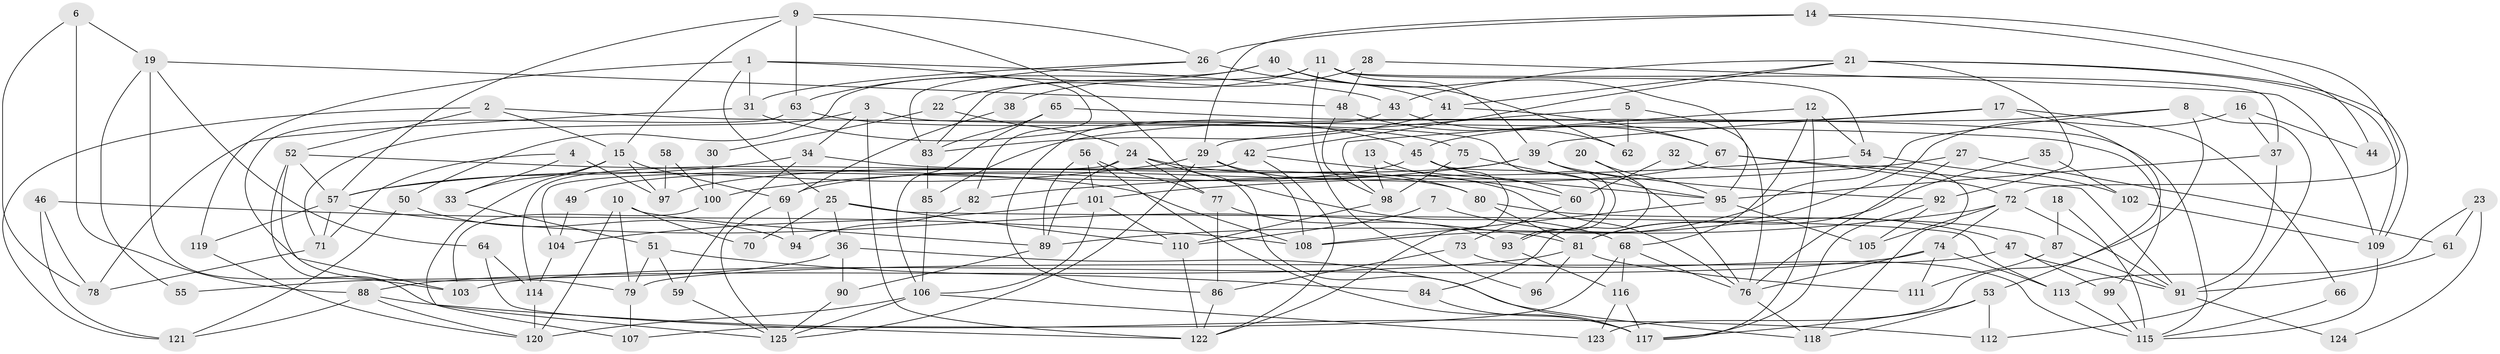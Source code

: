 // Generated by graph-tools (version 1.1) at 2025/11/02/27/25 16:11:18]
// undirected, 125 vertices, 250 edges
graph export_dot {
graph [start="1"]
  node [color=gray90,style=filled];
  1;
  2;
  3;
  4;
  5;
  6;
  7;
  8;
  9;
  10;
  11;
  12;
  13;
  14;
  15;
  16;
  17;
  18;
  19;
  20;
  21;
  22;
  23;
  24;
  25;
  26;
  27;
  28;
  29;
  30;
  31;
  32;
  33;
  34;
  35;
  36;
  37;
  38;
  39;
  40;
  41;
  42;
  43;
  44;
  45;
  46;
  47;
  48;
  49;
  50;
  51;
  52;
  53;
  54;
  55;
  56;
  57;
  58;
  59;
  60;
  61;
  62;
  63;
  64;
  65;
  66;
  67;
  68;
  69;
  70;
  71;
  72;
  73;
  74;
  75;
  76;
  77;
  78;
  79;
  80;
  81;
  82;
  83;
  84;
  85;
  86;
  87;
  88;
  89;
  90;
  91;
  92;
  93;
  94;
  95;
  96;
  97;
  98;
  99;
  100;
  101;
  102;
  103;
  104;
  105;
  106;
  107;
  108;
  109;
  110;
  111;
  112;
  113;
  114;
  115;
  116;
  117;
  118;
  119;
  120;
  121;
  122;
  123;
  124;
  125;
  1 -- 31;
  1 -- 119;
  1 -- 25;
  1 -- 43;
  1 -- 82;
  2 -- 15;
  2 -- 52;
  2 -- 99;
  2 -- 121;
  3 -- 93;
  3 -- 34;
  3 -- 71;
  3 -- 122;
  4 -- 33;
  4 -- 97;
  4 -- 71;
  5 -- 29;
  5 -- 62;
  5 -- 76;
  6 -- 78;
  6 -- 88;
  6 -- 19;
  7 -- 110;
  7 -- 47;
  8 -- 45;
  8 -- 108;
  8 -- 112;
  8 -- 123;
  9 -- 117;
  9 -- 57;
  9 -- 15;
  9 -- 26;
  9 -- 63;
  10 -- 79;
  10 -- 89;
  10 -- 70;
  10 -- 120;
  11 -- 83;
  11 -- 39;
  11 -- 22;
  11 -- 37;
  11 -- 54;
  11 -- 96;
  12 -- 98;
  12 -- 68;
  12 -- 54;
  12 -- 117;
  13 -- 60;
  13 -- 98;
  14 -- 29;
  14 -- 26;
  14 -- 44;
  14 -- 72;
  15 -- 69;
  15 -- 33;
  15 -- 97;
  15 -- 107;
  16 -- 37;
  16 -- 81;
  16 -- 44;
  17 -- 53;
  17 -- 85;
  17 -- 39;
  17 -- 66;
  18 -- 115;
  18 -- 87;
  19 -- 103;
  19 -- 48;
  19 -- 55;
  19 -- 64;
  20 -- 95;
  20 -- 84;
  21 -- 109;
  21 -- 109;
  21 -- 92;
  21 -- 41;
  21 -- 42;
  21 -- 43;
  22 -- 24;
  22 -- 30;
  23 -- 113;
  23 -- 61;
  23 -- 124;
  24 -- 89;
  24 -- 114;
  24 -- 68;
  24 -- 77;
  24 -- 80;
  25 -- 36;
  25 -- 70;
  25 -- 110;
  25 -- 113;
  26 -- 41;
  26 -- 31;
  26 -- 83;
  27 -- 101;
  27 -- 76;
  27 -- 61;
  28 -- 109;
  28 -- 48;
  28 -- 38;
  29 -- 125;
  29 -- 76;
  29 -- 57;
  29 -- 108;
  30 -- 100;
  31 -- 45;
  31 -- 78;
  32 -- 60;
  32 -- 118;
  33 -- 51;
  34 -- 80;
  34 -- 57;
  34 -- 59;
  35 -- 102;
  35 -- 81;
  36 -- 118;
  36 -- 90;
  36 -- 55;
  37 -- 91;
  37 -- 95;
  38 -- 69;
  39 -- 76;
  39 -- 92;
  39 -- 97;
  39 -- 100;
  40 -- 95;
  40 -- 63;
  40 -- 50;
  40 -- 62;
  41 -- 67;
  41 -- 83;
  42 -- 95;
  42 -- 104;
  42 -- 122;
  43 -- 62;
  43 -- 86;
  45 -- 122;
  45 -- 93;
  45 -- 49;
  45 -- 60;
  46 -- 108;
  46 -- 78;
  46 -- 121;
  47 -- 91;
  47 -- 79;
  47 -- 99;
  48 -- 67;
  48 -- 98;
  49 -- 104;
  50 -- 121;
  50 -- 94;
  51 -- 59;
  51 -- 79;
  51 -- 84;
  52 -- 57;
  52 -- 108;
  52 -- 103;
  52 -- 125;
  53 -- 112;
  53 -- 117;
  53 -- 118;
  54 -- 82;
  54 -- 102;
  56 -- 77;
  56 -- 101;
  56 -- 89;
  56 -- 117;
  57 -- 71;
  57 -- 81;
  57 -- 119;
  58 -- 97;
  58 -- 100;
  59 -- 125;
  60 -- 73;
  61 -- 91;
  63 -- 75;
  63 -- 79;
  64 -- 122;
  64 -- 114;
  65 -- 115;
  65 -- 83;
  65 -- 106;
  66 -- 115;
  67 -- 69;
  67 -- 72;
  67 -- 91;
  68 -- 116;
  68 -- 76;
  68 -- 107;
  69 -- 94;
  69 -- 125;
  71 -- 78;
  72 -- 74;
  72 -- 89;
  72 -- 91;
  72 -- 105;
  73 -- 115;
  73 -- 86;
  74 -- 111;
  74 -- 76;
  74 -- 103;
  74 -- 113;
  75 -- 95;
  75 -- 98;
  76 -- 118;
  77 -- 86;
  77 -- 93;
  79 -- 107;
  80 -- 81;
  80 -- 87;
  81 -- 88;
  81 -- 96;
  81 -- 111;
  82 -- 94;
  83 -- 85;
  84 -- 117;
  85 -- 106;
  86 -- 122;
  87 -- 91;
  87 -- 111;
  88 -- 121;
  88 -- 120;
  88 -- 112;
  89 -- 90;
  90 -- 125;
  91 -- 124;
  92 -- 117;
  92 -- 105;
  93 -- 116;
  95 -- 105;
  95 -- 108;
  98 -- 110;
  99 -- 115;
  100 -- 103;
  101 -- 110;
  101 -- 106;
  101 -- 104;
  102 -- 109;
  104 -- 114;
  106 -- 120;
  106 -- 123;
  106 -- 125;
  109 -- 115;
  110 -- 122;
  113 -- 115;
  114 -- 120;
  116 -- 123;
  116 -- 117;
  119 -- 120;
}

